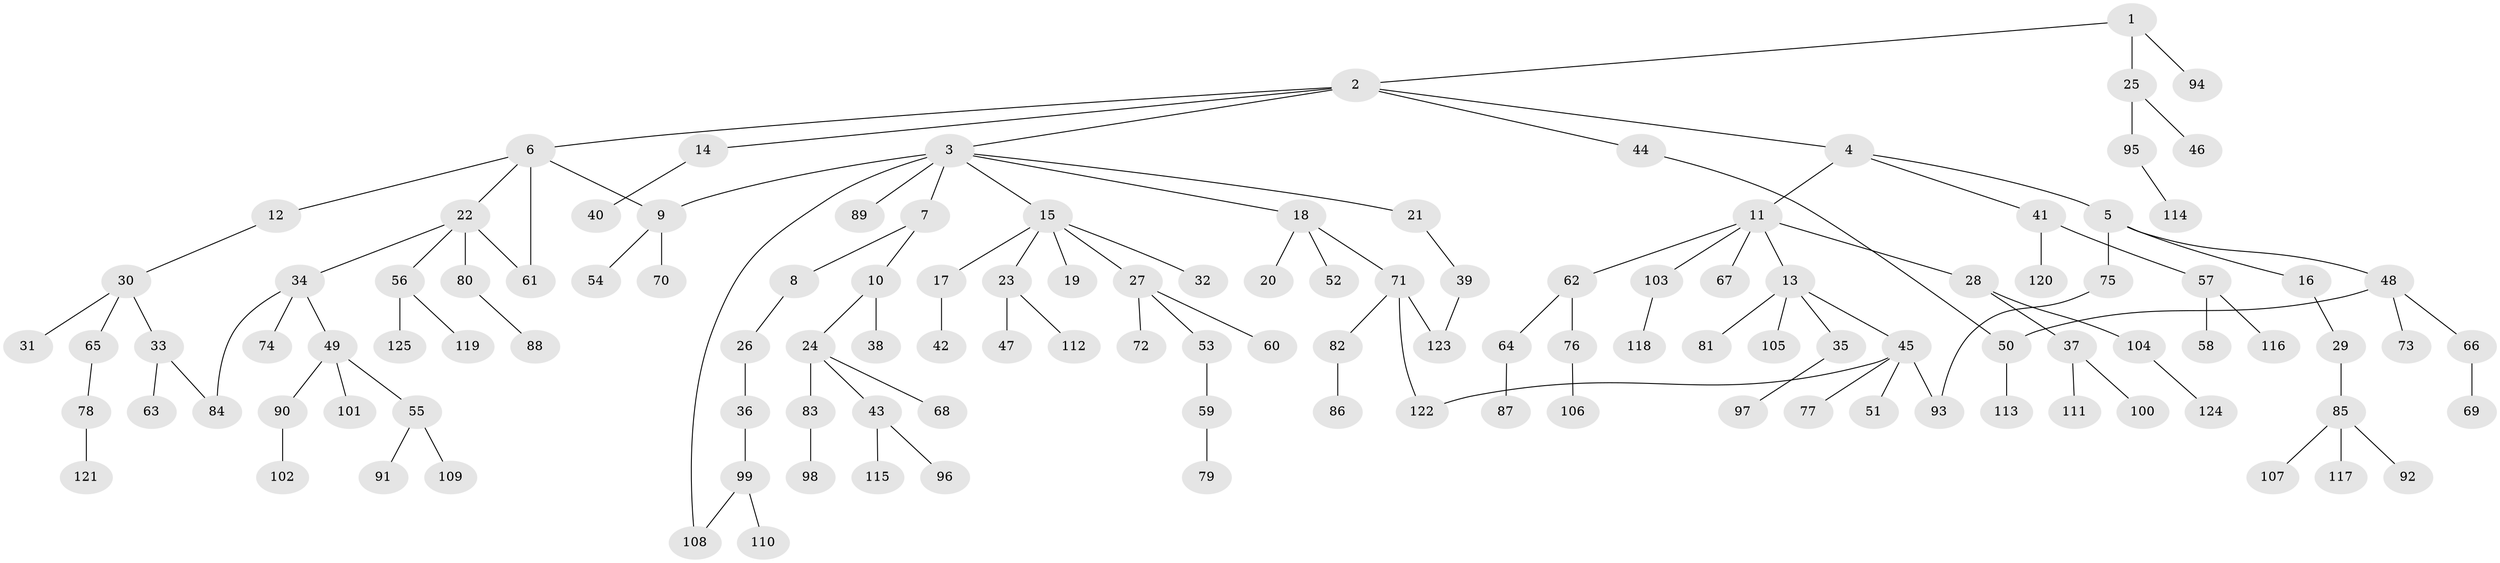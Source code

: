 // coarse degree distribution, {4: 0.09210526315789473, 2: 0.3157894736842105, 3: 0.15789473684210525, 1: 0.3815789473684211, 5: 0.02631578947368421, 6: 0.013157894736842105, 7: 0.013157894736842105}
// Generated by graph-tools (version 1.1) at 2025/36/03/04/25 23:36:04]
// undirected, 125 vertices, 132 edges
graph export_dot {
  node [color=gray90,style=filled];
  1;
  2;
  3;
  4;
  5;
  6;
  7;
  8;
  9;
  10;
  11;
  12;
  13;
  14;
  15;
  16;
  17;
  18;
  19;
  20;
  21;
  22;
  23;
  24;
  25;
  26;
  27;
  28;
  29;
  30;
  31;
  32;
  33;
  34;
  35;
  36;
  37;
  38;
  39;
  40;
  41;
  42;
  43;
  44;
  45;
  46;
  47;
  48;
  49;
  50;
  51;
  52;
  53;
  54;
  55;
  56;
  57;
  58;
  59;
  60;
  61;
  62;
  63;
  64;
  65;
  66;
  67;
  68;
  69;
  70;
  71;
  72;
  73;
  74;
  75;
  76;
  77;
  78;
  79;
  80;
  81;
  82;
  83;
  84;
  85;
  86;
  87;
  88;
  89;
  90;
  91;
  92;
  93;
  94;
  95;
  96;
  97;
  98;
  99;
  100;
  101;
  102;
  103;
  104;
  105;
  106;
  107;
  108;
  109;
  110;
  111;
  112;
  113;
  114;
  115;
  116;
  117;
  118;
  119;
  120;
  121;
  122;
  123;
  124;
  125;
  1 -- 2;
  1 -- 25;
  1 -- 94;
  2 -- 3;
  2 -- 4;
  2 -- 6;
  2 -- 14;
  2 -- 44;
  3 -- 7;
  3 -- 15;
  3 -- 18;
  3 -- 21;
  3 -- 89;
  3 -- 108;
  3 -- 9;
  4 -- 5;
  4 -- 11;
  4 -- 41;
  5 -- 16;
  5 -- 48;
  5 -- 75;
  6 -- 9;
  6 -- 12;
  6 -- 22;
  6 -- 61;
  7 -- 8;
  7 -- 10;
  8 -- 26;
  9 -- 54;
  9 -- 70;
  10 -- 24;
  10 -- 38;
  11 -- 13;
  11 -- 28;
  11 -- 62;
  11 -- 67;
  11 -- 103;
  12 -- 30;
  13 -- 35;
  13 -- 45;
  13 -- 81;
  13 -- 105;
  14 -- 40;
  15 -- 17;
  15 -- 19;
  15 -- 23;
  15 -- 27;
  15 -- 32;
  16 -- 29;
  17 -- 42;
  18 -- 20;
  18 -- 52;
  18 -- 71;
  21 -- 39;
  22 -- 34;
  22 -- 56;
  22 -- 80;
  22 -- 61;
  23 -- 47;
  23 -- 112;
  24 -- 43;
  24 -- 68;
  24 -- 83;
  25 -- 46;
  25 -- 95;
  26 -- 36;
  27 -- 53;
  27 -- 60;
  27 -- 72;
  28 -- 37;
  28 -- 104;
  29 -- 85;
  30 -- 31;
  30 -- 33;
  30 -- 65;
  33 -- 63;
  33 -- 84;
  34 -- 49;
  34 -- 74;
  34 -- 84;
  35 -- 97;
  36 -- 99;
  37 -- 100;
  37 -- 111;
  39 -- 123;
  41 -- 57;
  41 -- 120;
  43 -- 96;
  43 -- 115;
  44 -- 50;
  45 -- 51;
  45 -- 77;
  45 -- 93;
  45 -- 122;
  48 -- 50;
  48 -- 66;
  48 -- 73;
  49 -- 55;
  49 -- 90;
  49 -- 101;
  50 -- 113;
  53 -- 59;
  55 -- 91;
  55 -- 109;
  56 -- 119;
  56 -- 125;
  57 -- 58;
  57 -- 116;
  59 -- 79;
  62 -- 64;
  62 -- 76;
  64 -- 87;
  65 -- 78;
  66 -- 69;
  71 -- 82;
  71 -- 122;
  71 -- 123;
  75 -- 93;
  76 -- 106;
  78 -- 121;
  80 -- 88;
  82 -- 86;
  83 -- 98;
  85 -- 92;
  85 -- 107;
  85 -- 117;
  90 -- 102;
  95 -- 114;
  99 -- 108;
  99 -- 110;
  103 -- 118;
  104 -- 124;
}
